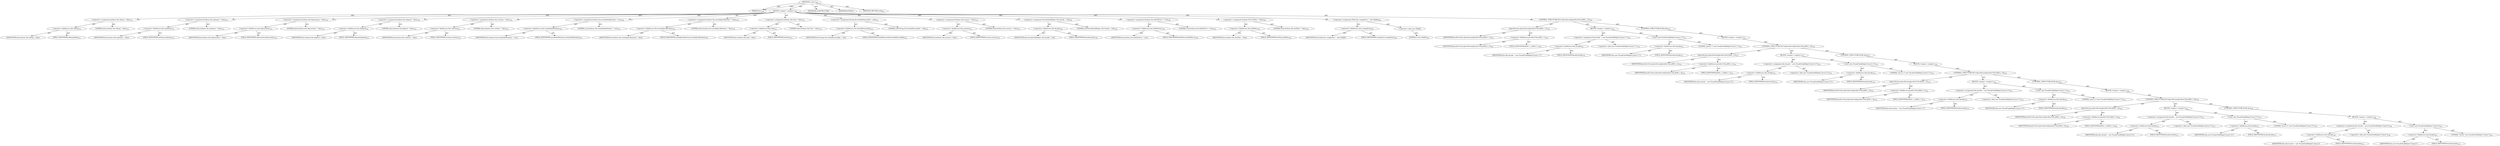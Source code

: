 digraph "&lt;init&gt;" {  
"111669149696" [label = <(METHOD,&lt;init&gt;)<SUB>149</SUB>> ]
"115964117028" [label = <(PARAM,this)<SUB>149</SUB>> ]
"25769803776" [label = <(BLOCK,&lt;empty&gt;,&lt;empty&gt;)<SUB>149</SUB>> ]
"30064771072" [label = <(&lt;operator&gt;.assignment,boolean this.debug = false)<SUB>121</SUB>> ]
"30064771073" [label = <(&lt;operator&gt;.fieldAccess,this.debug)<SUB>121</SUB>> ]
"68719476795" [label = <(IDENTIFIER,this,boolean this.debug = false)> ]
"55834574848" [label = <(FIELD_IDENTIFIER,debug,debug)<SUB>121</SUB>> ]
"90194313216" [label = <(LITERAL,false,boolean this.debug = false)<SUB>121</SUB>> ]
"30064771074" [label = <(&lt;operator&gt;.assignment,boolean this.optimize = false)<SUB>122</SUB>> ]
"30064771075" [label = <(&lt;operator&gt;.fieldAccess,this.optimize)<SUB>122</SUB>> ]
"68719476796" [label = <(IDENTIFIER,this,boolean this.optimize = false)> ]
"55834574849" [label = <(FIELD_IDENTIFIER,optimize,optimize)<SUB>122</SUB>> ]
"90194313217" [label = <(LITERAL,false,boolean this.optimize = false)<SUB>122</SUB>> ]
"30064771076" [label = <(&lt;operator&gt;.assignment,boolean this.deprecation = false)<SUB>123</SUB>> ]
"30064771077" [label = <(&lt;operator&gt;.fieldAccess,this.deprecation)<SUB>123</SUB>> ]
"68719476797" [label = <(IDENTIFIER,this,boolean this.deprecation = false)> ]
"55834574850" [label = <(FIELD_IDENTIFIER,deprecation,deprecation)<SUB>123</SUB>> ]
"90194313218" [label = <(LITERAL,false,boolean this.deprecation = false)<SUB>123</SUB>> ]
"30064771078" [label = <(&lt;operator&gt;.assignment,boolean this.depend = false)<SUB>124</SUB>> ]
"30064771079" [label = <(&lt;operator&gt;.fieldAccess,this.depend)<SUB>124</SUB>> ]
"68719476798" [label = <(IDENTIFIER,this,boolean this.depend = false)> ]
"55834574851" [label = <(FIELD_IDENTIFIER,depend,depend)<SUB>124</SUB>> ]
"90194313219" [label = <(LITERAL,false,boolean this.depend = false)<SUB>124</SUB>> ]
"30064771080" [label = <(&lt;operator&gt;.assignment,boolean this.verbose = false)<SUB>125</SUB>> ]
"30064771081" [label = <(&lt;operator&gt;.fieldAccess,this.verbose)<SUB>125</SUB>> ]
"68719476799" [label = <(IDENTIFIER,this,boolean this.verbose = false)> ]
"55834574852" [label = <(FIELD_IDENTIFIER,verbose,verbose)<SUB>125</SUB>> ]
"90194313220" [label = <(LITERAL,false,boolean this.verbose = false)<SUB>125</SUB>> ]
"30064771082" [label = <(&lt;operator&gt;.assignment,boolean this.includeAntRuntime = true)<SUB>129</SUB>> ]
"30064771083" [label = <(&lt;operator&gt;.fieldAccess,this.includeAntRuntime)<SUB>129</SUB>> ]
"68719476800" [label = <(IDENTIFIER,this,boolean this.includeAntRuntime = true)> ]
"55834574853" [label = <(FIELD_IDENTIFIER,includeAntRuntime,includeAntRuntime)<SUB>129</SUB>> ]
"90194313221" [label = <(LITERAL,true,boolean this.includeAntRuntime = true)<SUB>129</SUB>> ]
"30064771084" [label = <(&lt;operator&gt;.assignment,boolean this.includeJavaRuntime = false)<SUB>130</SUB>> ]
"30064771085" [label = <(&lt;operator&gt;.fieldAccess,this.includeJavaRuntime)<SUB>130</SUB>> ]
"68719476801" [label = <(IDENTIFIER,this,boolean this.includeJavaRuntime = false)> ]
"55834574854" [label = <(FIELD_IDENTIFIER,includeJavaRuntime,includeJavaRuntime)<SUB>130</SUB>> ]
"90194313222" [label = <(LITERAL,false,boolean this.includeJavaRuntime = false)<SUB>130</SUB>> ]
"30064771086" [label = <(&lt;operator&gt;.assignment,boolean this.fork = false)<SUB>131</SUB>> ]
"30064771087" [label = <(&lt;operator&gt;.fieldAccess,this.fork)<SUB>131</SUB>> ]
"68719476802" [label = <(IDENTIFIER,this,boolean this.fork = false)> ]
"55834574855" [label = <(FIELD_IDENTIFIER,fork,fork)<SUB>131</SUB>> ]
"90194313223" [label = <(LITERAL,false,boolean this.fork = false)<SUB>131</SUB>> ]
"30064771088" [label = <(&lt;operator&gt;.assignment,String this.forkedExecutable = null)<SUB>132</SUB>> ]
"30064771089" [label = <(&lt;operator&gt;.fieldAccess,this.forkedExecutable)<SUB>132</SUB>> ]
"68719476803" [label = <(IDENTIFIER,this,String this.forkedExecutable = null)> ]
"55834574856" [label = <(FIELD_IDENTIFIER,forkedExecutable,forkedExecutable)<SUB>132</SUB>> ]
"90194313224" [label = <(LITERAL,null,String this.forkedExecutable = null)<SUB>132</SUB>> ]
"30064771090" [label = <(&lt;operator&gt;.assignment,boolean this.nowarn = false)<SUB>133</SUB>> ]
"30064771091" [label = <(&lt;operator&gt;.fieldAccess,this.nowarn)<SUB>133</SUB>> ]
"68719476804" [label = <(IDENTIFIER,this,boolean this.nowarn = false)> ]
"55834574857" [label = <(FIELD_IDENTIFIER,nowarn,nowarn)<SUB>133</SUB>> ]
"90194313225" [label = <(LITERAL,false,boolean this.nowarn = false)<SUB>133</SUB>> ]
"30064771092" [label = <(&lt;operator&gt;.assignment,FacadeTaskHelper this.facade = null)<SUB>136</SUB>> ]
"30064771093" [label = <(&lt;operator&gt;.fieldAccess,this.facade)<SUB>136</SUB>> ]
"68719476805" [label = <(IDENTIFIER,this,FacadeTaskHelper this.facade = null)> ]
"55834574858" [label = <(FIELD_IDENTIFIER,facade,facade)<SUB>136</SUB>> ]
"90194313226" [label = <(LITERAL,null,FacadeTaskHelper this.facade = null)<SUB>136</SUB>> ]
"30064771094" [label = <(&lt;operator&gt;.assignment,boolean this.failOnError = true)<SUB>138</SUB>> ]
"30064771095" [label = <(&lt;operator&gt;.fieldAccess,this.failOnError)<SUB>138</SUB>> ]
"68719476806" [label = <(IDENTIFIER,this,boolean this.failOnError = true)> ]
"55834574859" [label = <(FIELD_IDENTIFIER,failOnError,failOnError)<SUB>138</SUB>> ]
"90194313227" [label = <(LITERAL,true,boolean this.failOnError = true)<SUB>138</SUB>> ]
"30064771096" [label = <(&lt;operator&gt;.assignment,boolean this.listFiles = false)<SUB>139</SUB>> ]
"30064771097" [label = <(&lt;operator&gt;.fieldAccess,this.listFiles)<SUB>139</SUB>> ]
"68719476807" [label = <(IDENTIFIER,this,boolean this.listFiles = false)> ]
"55834574860" [label = <(FIELD_IDENTIFIER,listFiles,listFiles)<SUB>139</SUB>> ]
"90194313228" [label = <(LITERAL,false,boolean this.listFiles = false)<SUB>139</SUB>> ]
"30064771098" [label = <(&lt;operator&gt;.assignment,File[] this.compileList = new File[0])<SUB>140</SUB>> ]
"30064771099" [label = <(&lt;operator&gt;.fieldAccess,this.compileList)<SUB>140</SUB>> ]
"68719476808" [label = <(IDENTIFIER,this,File[] this.compileList = new File[0])> ]
"55834574861" [label = <(FIELD_IDENTIFIER,compileList,compileList)<SUB>140</SUB>> ]
"30064771100" [label = <(&lt;operator&gt;.alloc,new File[0])> ]
"90194313229" [label = <(LITERAL,0,new File[0])<SUB>140</SUB>> ]
"47244640256" [label = <(CONTROL_STRUCTURE,IF,if (isJavaVersion(JavaEnvUtils.JAVA_1_1)))<SUB>150</SUB>> ]
"30064771101" [label = <(isJavaVersion,isJavaVersion(JavaEnvUtils.JAVA_1_1))<SUB>150</SUB>> ]
"68719476809" [label = <(IDENTIFIER,JavaEnvUtils,isJavaVersion(JavaEnvUtils.JAVA_1_1))<SUB>150</SUB>> ]
"30064771102" [label = <(&lt;operator&gt;.fieldAccess,JavaEnvUtils.JAVA_1_1)<SUB>150</SUB>> ]
"68719476810" [label = <(IDENTIFIER,JavaEnvUtils,isJavaVersion(JavaEnvUtils.JAVA_1_1))<SUB>150</SUB>> ]
"55834574862" [label = <(FIELD_IDENTIFIER,JAVA_1_1,JAVA_1_1)<SUB>150</SUB>> ]
"25769803777" [label = <(BLOCK,&lt;empty&gt;,&lt;empty&gt;)<SUB>150</SUB>> ]
"30064771103" [label = <(&lt;operator&gt;.assignment,this.facade = new FacadeTaskHelper(&quot;javac1.1&quot;))<SUB>151</SUB>> ]
"30064771104" [label = <(&lt;operator&gt;.fieldAccess,this.facade)<SUB>151</SUB>> ]
"68719476811" [label = <(IDENTIFIER,this,this.facade = new FacadeTaskHelper(&quot;javac1.1&quot;))> ]
"55834574863" [label = <(FIELD_IDENTIFIER,facade,facade)<SUB>151</SUB>> ]
"30064771105" [label = <(&lt;operator&gt;.alloc,new FacadeTaskHelper(&quot;javac1.1&quot;))<SUB>151</SUB>> ]
"30064771106" [label = <(&lt;init&gt;,new FacadeTaskHelper(&quot;javac1.1&quot;))<SUB>151</SUB>> ]
"30064771107" [label = <(&lt;operator&gt;.fieldAccess,this.facade)<SUB>151</SUB>> ]
"68719476812" [label = <(IDENTIFIER,this,new FacadeTaskHelper(&quot;javac1.1&quot;))> ]
"55834574864" [label = <(FIELD_IDENTIFIER,facade,facade)<SUB>151</SUB>> ]
"90194313230" [label = <(LITERAL,&quot;javac1.1&quot;,new FacadeTaskHelper(&quot;javac1.1&quot;))<SUB>151</SUB>> ]
"47244640257" [label = <(CONTROL_STRUCTURE,ELSE,else)<SUB>152</SUB>> ]
"25769803778" [label = <(BLOCK,&lt;empty&gt;,&lt;empty&gt;)<SUB>152</SUB>> ]
"47244640258" [label = <(CONTROL_STRUCTURE,IF,if (isJavaVersion(JavaEnvUtils.JAVA_1_2)))<SUB>152</SUB>> ]
"30064771108" [label = <(isJavaVersion,isJavaVersion(JavaEnvUtils.JAVA_1_2))<SUB>152</SUB>> ]
"68719476813" [label = <(IDENTIFIER,JavaEnvUtils,isJavaVersion(JavaEnvUtils.JAVA_1_2))<SUB>152</SUB>> ]
"30064771109" [label = <(&lt;operator&gt;.fieldAccess,JavaEnvUtils.JAVA_1_2)<SUB>152</SUB>> ]
"68719476814" [label = <(IDENTIFIER,JavaEnvUtils,isJavaVersion(JavaEnvUtils.JAVA_1_2))<SUB>152</SUB>> ]
"55834574865" [label = <(FIELD_IDENTIFIER,JAVA_1_2,JAVA_1_2)<SUB>152</SUB>> ]
"25769803779" [label = <(BLOCK,&lt;empty&gt;,&lt;empty&gt;)<SUB>152</SUB>> ]
"30064771110" [label = <(&lt;operator&gt;.assignment,this.facade = new FacadeTaskHelper(&quot;javac1.2&quot;))<SUB>153</SUB>> ]
"30064771111" [label = <(&lt;operator&gt;.fieldAccess,this.facade)<SUB>153</SUB>> ]
"68719476815" [label = <(IDENTIFIER,this,this.facade = new FacadeTaskHelper(&quot;javac1.2&quot;))> ]
"55834574866" [label = <(FIELD_IDENTIFIER,facade,facade)<SUB>153</SUB>> ]
"30064771112" [label = <(&lt;operator&gt;.alloc,new FacadeTaskHelper(&quot;javac1.2&quot;))<SUB>153</SUB>> ]
"30064771113" [label = <(&lt;init&gt;,new FacadeTaskHelper(&quot;javac1.2&quot;))<SUB>153</SUB>> ]
"30064771114" [label = <(&lt;operator&gt;.fieldAccess,this.facade)<SUB>153</SUB>> ]
"68719476816" [label = <(IDENTIFIER,this,new FacadeTaskHelper(&quot;javac1.2&quot;))> ]
"55834574867" [label = <(FIELD_IDENTIFIER,facade,facade)<SUB>153</SUB>> ]
"90194313231" [label = <(LITERAL,&quot;javac1.2&quot;,new FacadeTaskHelper(&quot;javac1.2&quot;))<SUB>153</SUB>> ]
"47244640259" [label = <(CONTROL_STRUCTURE,ELSE,else)<SUB>154</SUB>> ]
"25769803780" [label = <(BLOCK,&lt;empty&gt;,&lt;empty&gt;)<SUB>154</SUB>> ]
"47244640260" [label = <(CONTROL_STRUCTURE,IF,if (isJavaVersion(JavaEnvUtils.JAVA_1_3)))<SUB>154</SUB>> ]
"30064771115" [label = <(isJavaVersion,isJavaVersion(JavaEnvUtils.JAVA_1_3))<SUB>154</SUB>> ]
"68719476817" [label = <(IDENTIFIER,JavaEnvUtils,isJavaVersion(JavaEnvUtils.JAVA_1_3))<SUB>154</SUB>> ]
"30064771116" [label = <(&lt;operator&gt;.fieldAccess,JavaEnvUtils.JAVA_1_3)<SUB>154</SUB>> ]
"68719476818" [label = <(IDENTIFIER,JavaEnvUtils,isJavaVersion(JavaEnvUtils.JAVA_1_3))<SUB>154</SUB>> ]
"55834574868" [label = <(FIELD_IDENTIFIER,JAVA_1_3,JAVA_1_3)<SUB>154</SUB>> ]
"25769803781" [label = <(BLOCK,&lt;empty&gt;,&lt;empty&gt;)<SUB>154</SUB>> ]
"30064771117" [label = <(&lt;operator&gt;.assignment,this.facade = new FacadeTaskHelper(&quot;javac1.3&quot;))<SUB>155</SUB>> ]
"30064771118" [label = <(&lt;operator&gt;.fieldAccess,this.facade)<SUB>155</SUB>> ]
"68719476819" [label = <(IDENTIFIER,this,this.facade = new FacadeTaskHelper(&quot;javac1.3&quot;))> ]
"55834574869" [label = <(FIELD_IDENTIFIER,facade,facade)<SUB>155</SUB>> ]
"30064771119" [label = <(&lt;operator&gt;.alloc,new FacadeTaskHelper(&quot;javac1.3&quot;))<SUB>155</SUB>> ]
"30064771120" [label = <(&lt;init&gt;,new FacadeTaskHelper(&quot;javac1.3&quot;))<SUB>155</SUB>> ]
"30064771121" [label = <(&lt;operator&gt;.fieldAccess,this.facade)<SUB>155</SUB>> ]
"68719476820" [label = <(IDENTIFIER,this,new FacadeTaskHelper(&quot;javac1.3&quot;))> ]
"55834574870" [label = <(FIELD_IDENTIFIER,facade,facade)<SUB>155</SUB>> ]
"90194313232" [label = <(LITERAL,&quot;javac1.3&quot;,new FacadeTaskHelper(&quot;javac1.3&quot;))<SUB>155</SUB>> ]
"47244640261" [label = <(CONTROL_STRUCTURE,ELSE,else)<SUB>156</SUB>> ]
"25769803782" [label = <(BLOCK,&lt;empty&gt;,&lt;empty&gt;)<SUB>156</SUB>> ]
"47244640262" [label = <(CONTROL_STRUCTURE,IF,if (isJavaVersion(JavaEnvUtils.JAVA_1_4)))<SUB>156</SUB>> ]
"30064771122" [label = <(isJavaVersion,isJavaVersion(JavaEnvUtils.JAVA_1_4))<SUB>156</SUB>> ]
"68719476821" [label = <(IDENTIFIER,JavaEnvUtils,isJavaVersion(JavaEnvUtils.JAVA_1_4))<SUB>156</SUB>> ]
"30064771123" [label = <(&lt;operator&gt;.fieldAccess,JavaEnvUtils.JAVA_1_4)<SUB>156</SUB>> ]
"68719476822" [label = <(IDENTIFIER,JavaEnvUtils,isJavaVersion(JavaEnvUtils.JAVA_1_4))<SUB>156</SUB>> ]
"55834574871" [label = <(FIELD_IDENTIFIER,JAVA_1_4,JAVA_1_4)<SUB>156</SUB>> ]
"25769803783" [label = <(BLOCK,&lt;empty&gt;,&lt;empty&gt;)<SUB>156</SUB>> ]
"30064771124" [label = <(&lt;operator&gt;.assignment,this.facade = new FacadeTaskHelper(&quot;javac1.4&quot;))<SUB>157</SUB>> ]
"30064771125" [label = <(&lt;operator&gt;.fieldAccess,this.facade)<SUB>157</SUB>> ]
"68719476823" [label = <(IDENTIFIER,this,this.facade = new FacadeTaskHelper(&quot;javac1.4&quot;))> ]
"55834574872" [label = <(FIELD_IDENTIFIER,facade,facade)<SUB>157</SUB>> ]
"30064771126" [label = <(&lt;operator&gt;.alloc,new FacadeTaskHelper(&quot;javac1.4&quot;))<SUB>157</SUB>> ]
"30064771127" [label = <(&lt;init&gt;,new FacadeTaskHelper(&quot;javac1.4&quot;))<SUB>157</SUB>> ]
"30064771128" [label = <(&lt;operator&gt;.fieldAccess,this.facade)<SUB>157</SUB>> ]
"68719476824" [label = <(IDENTIFIER,this,new FacadeTaskHelper(&quot;javac1.4&quot;))> ]
"55834574873" [label = <(FIELD_IDENTIFIER,facade,facade)<SUB>157</SUB>> ]
"90194313233" [label = <(LITERAL,&quot;javac1.4&quot;,new FacadeTaskHelper(&quot;javac1.4&quot;))<SUB>157</SUB>> ]
"47244640263" [label = <(CONTROL_STRUCTURE,ELSE,else)<SUB>158</SUB>> ]
"25769803784" [label = <(BLOCK,&lt;empty&gt;,&lt;empty&gt;)<SUB>158</SUB>> ]
"30064771129" [label = <(&lt;operator&gt;.assignment,this.facade = new FacadeTaskHelper(&quot;classic&quot;))<SUB>159</SUB>> ]
"30064771130" [label = <(&lt;operator&gt;.fieldAccess,this.facade)<SUB>159</SUB>> ]
"68719476825" [label = <(IDENTIFIER,this,this.facade = new FacadeTaskHelper(&quot;classic&quot;))> ]
"55834574874" [label = <(FIELD_IDENTIFIER,facade,facade)<SUB>159</SUB>> ]
"30064771131" [label = <(&lt;operator&gt;.alloc,new FacadeTaskHelper(&quot;classic&quot;))<SUB>159</SUB>> ]
"30064771132" [label = <(&lt;init&gt;,new FacadeTaskHelper(&quot;classic&quot;))<SUB>159</SUB>> ]
"30064771133" [label = <(&lt;operator&gt;.fieldAccess,this.facade)<SUB>159</SUB>> ]
"68719476826" [label = <(IDENTIFIER,this,new FacadeTaskHelper(&quot;classic&quot;))> ]
"55834574875" [label = <(FIELD_IDENTIFIER,facade,facade)<SUB>159</SUB>> ]
"90194313234" [label = <(LITERAL,&quot;classic&quot;,new FacadeTaskHelper(&quot;classic&quot;))<SUB>159</SUB>> ]
"133143986205" [label = <(MODIFIER,CONSTRUCTOR)> ]
"133143986206" [label = <(MODIFIER,PUBLIC)> ]
"128849018880" [label = <(METHOD_RETURN,void)<SUB>161</SUB>> ]
  "111669149696" -> "115964117028"  [ label = "AST: "] 
  "111669149696" -> "25769803776"  [ label = "AST: "] 
  "111669149696" -> "133143986205"  [ label = "AST: "] 
  "111669149696" -> "133143986206"  [ label = "AST: "] 
  "111669149696" -> "128849018880"  [ label = "AST: "] 
  "25769803776" -> "30064771072"  [ label = "AST: "] 
  "25769803776" -> "30064771074"  [ label = "AST: "] 
  "25769803776" -> "30064771076"  [ label = "AST: "] 
  "25769803776" -> "30064771078"  [ label = "AST: "] 
  "25769803776" -> "30064771080"  [ label = "AST: "] 
  "25769803776" -> "30064771082"  [ label = "AST: "] 
  "25769803776" -> "30064771084"  [ label = "AST: "] 
  "25769803776" -> "30064771086"  [ label = "AST: "] 
  "25769803776" -> "30064771088"  [ label = "AST: "] 
  "25769803776" -> "30064771090"  [ label = "AST: "] 
  "25769803776" -> "30064771092"  [ label = "AST: "] 
  "25769803776" -> "30064771094"  [ label = "AST: "] 
  "25769803776" -> "30064771096"  [ label = "AST: "] 
  "25769803776" -> "30064771098"  [ label = "AST: "] 
  "25769803776" -> "47244640256"  [ label = "AST: "] 
  "30064771072" -> "30064771073"  [ label = "AST: "] 
  "30064771072" -> "90194313216"  [ label = "AST: "] 
  "30064771073" -> "68719476795"  [ label = "AST: "] 
  "30064771073" -> "55834574848"  [ label = "AST: "] 
  "30064771074" -> "30064771075"  [ label = "AST: "] 
  "30064771074" -> "90194313217"  [ label = "AST: "] 
  "30064771075" -> "68719476796"  [ label = "AST: "] 
  "30064771075" -> "55834574849"  [ label = "AST: "] 
  "30064771076" -> "30064771077"  [ label = "AST: "] 
  "30064771076" -> "90194313218"  [ label = "AST: "] 
  "30064771077" -> "68719476797"  [ label = "AST: "] 
  "30064771077" -> "55834574850"  [ label = "AST: "] 
  "30064771078" -> "30064771079"  [ label = "AST: "] 
  "30064771078" -> "90194313219"  [ label = "AST: "] 
  "30064771079" -> "68719476798"  [ label = "AST: "] 
  "30064771079" -> "55834574851"  [ label = "AST: "] 
  "30064771080" -> "30064771081"  [ label = "AST: "] 
  "30064771080" -> "90194313220"  [ label = "AST: "] 
  "30064771081" -> "68719476799"  [ label = "AST: "] 
  "30064771081" -> "55834574852"  [ label = "AST: "] 
  "30064771082" -> "30064771083"  [ label = "AST: "] 
  "30064771082" -> "90194313221"  [ label = "AST: "] 
  "30064771083" -> "68719476800"  [ label = "AST: "] 
  "30064771083" -> "55834574853"  [ label = "AST: "] 
  "30064771084" -> "30064771085"  [ label = "AST: "] 
  "30064771084" -> "90194313222"  [ label = "AST: "] 
  "30064771085" -> "68719476801"  [ label = "AST: "] 
  "30064771085" -> "55834574854"  [ label = "AST: "] 
  "30064771086" -> "30064771087"  [ label = "AST: "] 
  "30064771086" -> "90194313223"  [ label = "AST: "] 
  "30064771087" -> "68719476802"  [ label = "AST: "] 
  "30064771087" -> "55834574855"  [ label = "AST: "] 
  "30064771088" -> "30064771089"  [ label = "AST: "] 
  "30064771088" -> "90194313224"  [ label = "AST: "] 
  "30064771089" -> "68719476803"  [ label = "AST: "] 
  "30064771089" -> "55834574856"  [ label = "AST: "] 
  "30064771090" -> "30064771091"  [ label = "AST: "] 
  "30064771090" -> "90194313225"  [ label = "AST: "] 
  "30064771091" -> "68719476804"  [ label = "AST: "] 
  "30064771091" -> "55834574857"  [ label = "AST: "] 
  "30064771092" -> "30064771093"  [ label = "AST: "] 
  "30064771092" -> "90194313226"  [ label = "AST: "] 
  "30064771093" -> "68719476805"  [ label = "AST: "] 
  "30064771093" -> "55834574858"  [ label = "AST: "] 
  "30064771094" -> "30064771095"  [ label = "AST: "] 
  "30064771094" -> "90194313227"  [ label = "AST: "] 
  "30064771095" -> "68719476806"  [ label = "AST: "] 
  "30064771095" -> "55834574859"  [ label = "AST: "] 
  "30064771096" -> "30064771097"  [ label = "AST: "] 
  "30064771096" -> "90194313228"  [ label = "AST: "] 
  "30064771097" -> "68719476807"  [ label = "AST: "] 
  "30064771097" -> "55834574860"  [ label = "AST: "] 
  "30064771098" -> "30064771099"  [ label = "AST: "] 
  "30064771098" -> "30064771100"  [ label = "AST: "] 
  "30064771099" -> "68719476808"  [ label = "AST: "] 
  "30064771099" -> "55834574861"  [ label = "AST: "] 
  "30064771100" -> "90194313229"  [ label = "AST: "] 
  "47244640256" -> "30064771101"  [ label = "AST: "] 
  "47244640256" -> "25769803777"  [ label = "AST: "] 
  "47244640256" -> "47244640257"  [ label = "AST: "] 
  "30064771101" -> "68719476809"  [ label = "AST: "] 
  "30064771101" -> "30064771102"  [ label = "AST: "] 
  "30064771102" -> "68719476810"  [ label = "AST: "] 
  "30064771102" -> "55834574862"  [ label = "AST: "] 
  "25769803777" -> "30064771103"  [ label = "AST: "] 
  "25769803777" -> "30064771106"  [ label = "AST: "] 
  "30064771103" -> "30064771104"  [ label = "AST: "] 
  "30064771103" -> "30064771105"  [ label = "AST: "] 
  "30064771104" -> "68719476811"  [ label = "AST: "] 
  "30064771104" -> "55834574863"  [ label = "AST: "] 
  "30064771106" -> "30064771107"  [ label = "AST: "] 
  "30064771106" -> "90194313230"  [ label = "AST: "] 
  "30064771107" -> "68719476812"  [ label = "AST: "] 
  "30064771107" -> "55834574864"  [ label = "AST: "] 
  "47244640257" -> "25769803778"  [ label = "AST: "] 
  "25769803778" -> "47244640258"  [ label = "AST: "] 
  "47244640258" -> "30064771108"  [ label = "AST: "] 
  "47244640258" -> "25769803779"  [ label = "AST: "] 
  "47244640258" -> "47244640259"  [ label = "AST: "] 
  "30064771108" -> "68719476813"  [ label = "AST: "] 
  "30064771108" -> "30064771109"  [ label = "AST: "] 
  "30064771109" -> "68719476814"  [ label = "AST: "] 
  "30064771109" -> "55834574865"  [ label = "AST: "] 
  "25769803779" -> "30064771110"  [ label = "AST: "] 
  "25769803779" -> "30064771113"  [ label = "AST: "] 
  "30064771110" -> "30064771111"  [ label = "AST: "] 
  "30064771110" -> "30064771112"  [ label = "AST: "] 
  "30064771111" -> "68719476815"  [ label = "AST: "] 
  "30064771111" -> "55834574866"  [ label = "AST: "] 
  "30064771113" -> "30064771114"  [ label = "AST: "] 
  "30064771113" -> "90194313231"  [ label = "AST: "] 
  "30064771114" -> "68719476816"  [ label = "AST: "] 
  "30064771114" -> "55834574867"  [ label = "AST: "] 
  "47244640259" -> "25769803780"  [ label = "AST: "] 
  "25769803780" -> "47244640260"  [ label = "AST: "] 
  "47244640260" -> "30064771115"  [ label = "AST: "] 
  "47244640260" -> "25769803781"  [ label = "AST: "] 
  "47244640260" -> "47244640261"  [ label = "AST: "] 
  "30064771115" -> "68719476817"  [ label = "AST: "] 
  "30064771115" -> "30064771116"  [ label = "AST: "] 
  "30064771116" -> "68719476818"  [ label = "AST: "] 
  "30064771116" -> "55834574868"  [ label = "AST: "] 
  "25769803781" -> "30064771117"  [ label = "AST: "] 
  "25769803781" -> "30064771120"  [ label = "AST: "] 
  "30064771117" -> "30064771118"  [ label = "AST: "] 
  "30064771117" -> "30064771119"  [ label = "AST: "] 
  "30064771118" -> "68719476819"  [ label = "AST: "] 
  "30064771118" -> "55834574869"  [ label = "AST: "] 
  "30064771120" -> "30064771121"  [ label = "AST: "] 
  "30064771120" -> "90194313232"  [ label = "AST: "] 
  "30064771121" -> "68719476820"  [ label = "AST: "] 
  "30064771121" -> "55834574870"  [ label = "AST: "] 
  "47244640261" -> "25769803782"  [ label = "AST: "] 
  "25769803782" -> "47244640262"  [ label = "AST: "] 
  "47244640262" -> "30064771122"  [ label = "AST: "] 
  "47244640262" -> "25769803783"  [ label = "AST: "] 
  "47244640262" -> "47244640263"  [ label = "AST: "] 
  "30064771122" -> "68719476821"  [ label = "AST: "] 
  "30064771122" -> "30064771123"  [ label = "AST: "] 
  "30064771123" -> "68719476822"  [ label = "AST: "] 
  "30064771123" -> "55834574871"  [ label = "AST: "] 
  "25769803783" -> "30064771124"  [ label = "AST: "] 
  "25769803783" -> "30064771127"  [ label = "AST: "] 
  "30064771124" -> "30064771125"  [ label = "AST: "] 
  "30064771124" -> "30064771126"  [ label = "AST: "] 
  "30064771125" -> "68719476823"  [ label = "AST: "] 
  "30064771125" -> "55834574872"  [ label = "AST: "] 
  "30064771127" -> "30064771128"  [ label = "AST: "] 
  "30064771127" -> "90194313233"  [ label = "AST: "] 
  "30064771128" -> "68719476824"  [ label = "AST: "] 
  "30064771128" -> "55834574873"  [ label = "AST: "] 
  "47244640263" -> "25769803784"  [ label = "AST: "] 
  "25769803784" -> "30064771129"  [ label = "AST: "] 
  "25769803784" -> "30064771132"  [ label = "AST: "] 
  "30064771129" -> "30064771130"  [ label = "AST: "] 
  "30064771129" -> "30064771131"  [ label = "AST: "] 
  "30064771130" -> "68719476825"  [ label = "AST: "] 
  "30064771130" -> "55834574874"  [ label = "AST: "] 
  "30064771132" -> "30064771133"  [ label = "AST: "] 
  "30064771132" -> "90194313234"  [ label = "AST: "] 
  "30064771133" -> "68719476826"  [ label = "AST: "] 
  "30064771133" -> "55834574875"  [ label = "AST: "] 
  "111669149696" -> "115964117028"  [ label = "DDG: "] 
}
